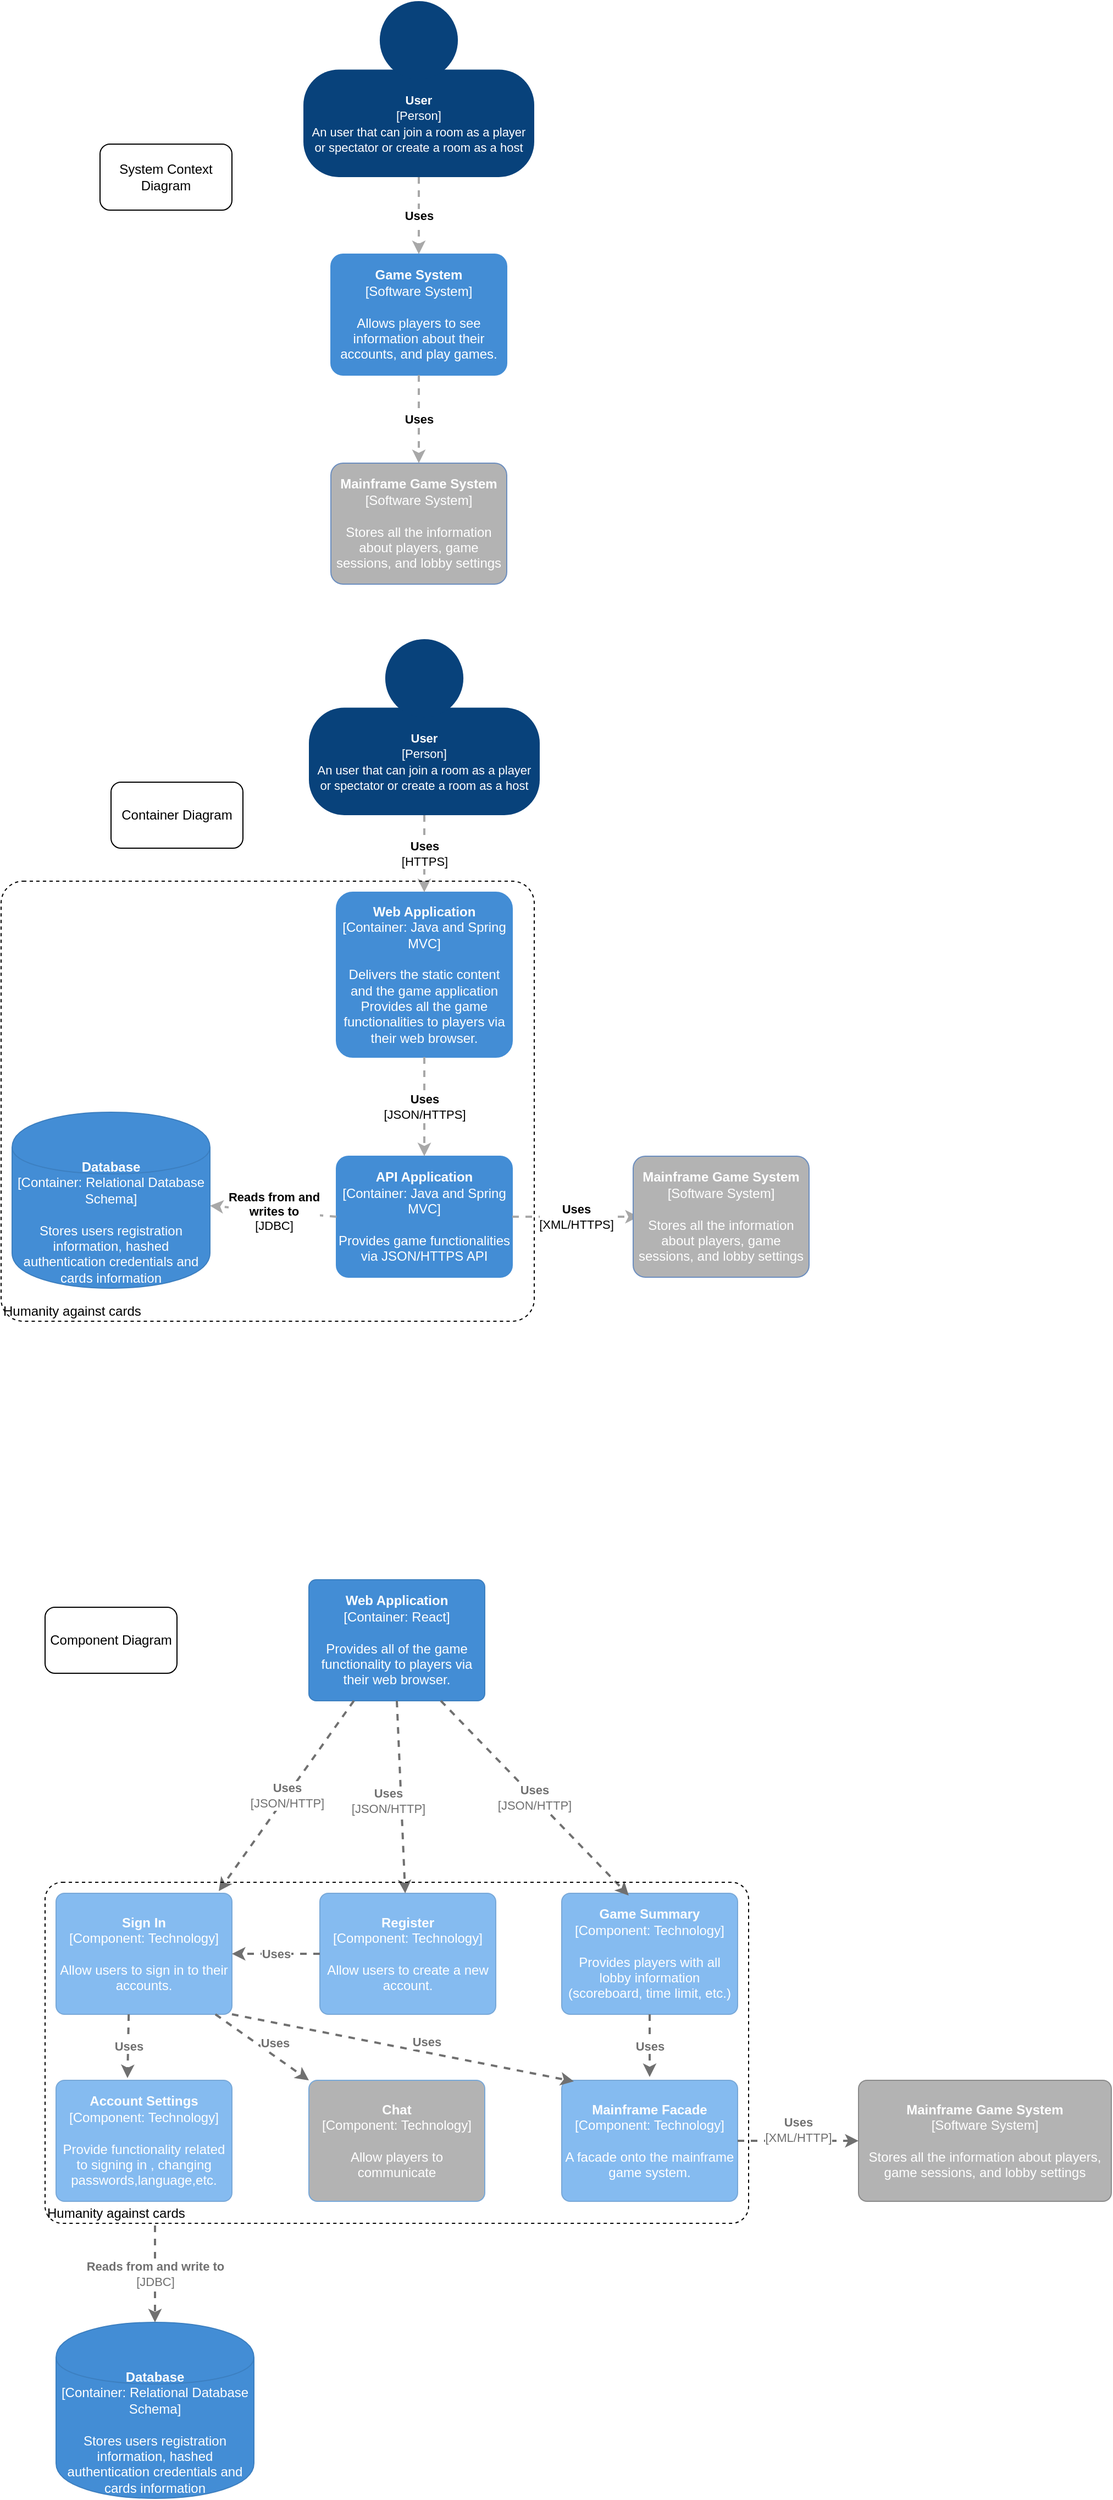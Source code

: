 <mxfile version="12.8.8" type="device"><diagram id="CtuswYuQaxUB18pwy5-l" name="Page-1"><mxGraphModel dx="2272" dy="713" grid="1" gridSize="10" guides="1" tooltips="1" connect="1" arrows="1" fold="1" page="1" pageScale="1" pageWidth="850" pageHeight="1100" math="0" shadow="0"><root><mxCell id="0"/><mxCell id="1" parent="0"/><mxCell id="vuDmTHOEtKxix6zW3OVD-4" value="&lt;div style=&quot;text-align: left&quot;&gt;&lt;div style=&quot;text-align: center&quot;&gt;&lt;b&gt;Uses&lt;/b&gt;&lt;/div&gt;&lt;/div&gt;" style="edgeStyle=none;rounded=0;html=1;jettySize=auto;orthogonalLoop=1;strokeColor=#A8A8A8;strokeWidth=2;fontColor=#000000;jumpStyle=none;dashed=1;exitX=0.5;exitY=1;exitDx=0;exitDy=0;entryX=0.5;entryY=0;entryDx=0;entryDy=0;entryPerimeter=0;" parent="1" source="sBafnKT6pW4wUndgfEBZ-8" target="vuDmTHOEtKxix6zW3OVD-6" edge="1"><mxGeometry width="200" relative="1" as="geometry"><mxPoint x="150" y="180" as="sourcePoint"/><mxPoint x="145" y="270" as="targetPoint"/></mxGeometry></mxCell><mxCell id="vuDmTHOEtKxix6zW3OVD-6" value="&lt;font color=&quot;#ffffff&quot;&gt;&lt;b&gt;Game System&lt;/b&gt;&lt;br&gt;&lt;/font&gt;&lt;div&gt;&lt;font color=&quot;#ffffff&quot;&gt;[Software System]&lt;/font&gt;&lt;/div&gt;&lt;font color=&quot;#ffffff&quot;&gt;&lt;br&gt;&lt;/font&gt;&lt;div&gt;&lt;font color=&quot;#ffffff&quot;&gt;Allows players to see information about their accounts, and play games.&lt;/font&gt;&lt;/div&gt;" style="rounded=1;whiteSpace=wrap;html=1;labelBackgroundColor=none;fillColor=#438DD5;fontColor=#000000;align=center;arcSize=10;strokeColor=#438DD5;points=[[0.25,0,0],[0.5,0,0],[0.75,0,0],[1,0.25,0],[1,0.5,0],[1,0.75,0],[0.75,1,0],[0.5,1,0],[0.25,1,0],[0,0.75,0],[0,0.5,0],[0,0.25,0]];" parent="1" vertex="1"><mxGeometry x="70" y="250" width="160" height="110.0" as="geometry"/></mxCell><mxCell id="vuDmTHOEtKxix6zW3OVD-7" value="&lt;div style=&quot;text-align: left&quot;&gt;&lt;div style=&quot;text-align: center&quot;&gt;&lt;b&gt;Uses&lt;/b&gt;&lt;/div&gt;&lt;/div&gt;" style="edgeStyle=none;rounded=0;html=1;jettySize=auto;orthogonalLoop=1;strokeColor=#A8A8A8;strokeWidth=2;fontColor=#000000;jumpStyle=none;dashed=1;exitX=0.5;exitY=1;exitDx=0;exitDy=0;exitPerimeter=0;entryX=0.5;entryY=0;entryDx=0;entryDy=0;entryPerimeter=0;" parent="1" source="vuDmTHOEtKxix6zW3OVD-6" target="vuDmTHOEtKxix6zW3OVD-8" edge="1"><mxGeometry width="200" relative="1" as="geometry"><mxPoint x="85" y="410" as="sourcePoint"/><mxPoint x="145" y="440" as="targetPoint"/></mxGeometry></mxCell><mxCell id="vuDmTHOEtKxix6zW3OVD-8" value="&lt;font color=&quot;#ffffff&quot;&gt;&lt;b&gt;Mainframe Game System&lt;/b&gt;&lt;br&gt;&lt;/font&gt;&lt;div&gt;&lt;font color=&quot;#ffffff&quot;&gt;[Software System]&lt;/font&gt;&lt;/div&gt;&lt;font color=&quot;#ffffff&quot;&gt;&lt;br&gt;&lt;/font&gt;&lt;div&gt;&lt;font color=&quot;#ffffff&quot;&gt;Stores all the information about players, game sessions, and lobby settings&lt;/font&gt;&lt;/div&gt;" style="rounded=1;whiteSpace=wrap;html=1;labelBackgroundColor=none;fillColor=#B3B3B3;fontColor=#000000;align=center;arcSize=10;strokeColor=#6c8ebf;points=[[0.25,0,0],[0.5,0,0],[0.75,0,0],[1,0.25,0],[1,0.5,0],[1,0.75,0],[0.75,1,0],[0.5,1,0],[0.25,1,0],[0,0.75,0],[0,0.5,0],[0,0.25,0]];" parent="1" vertex="1"><mxGeometry x="70" y="440" width="160" height="110.0" as="geometry"/></mxCell><mxCell id="6Slcp9uT8qT8xmd6qoN7-2" value="&lt;b&gt;Web Application&lt;/b&gt;&lt;br&gt;&lt;div&gt;[Container: Java and Spring MVC&lt;span&gt;]&lt;/span&gt;&lt;/div&gt;&lt;br&gt;&lt;div&gt;Delivers the static content&lt;/div&gt;&lt;div&gt;and the game&amp;nbsp;&lt;span&gt;application&lt;/span&gt;&lt;/div&gt;&lt;div&gt;&lt;span&gt;Provides all the game functionalities to players via their web browser.&lt;/span&gt;&lt;/div&gt;" style="rounded=1;whiteSpace=wrap;html=1;labelBackgroundColor=none;fillColor=#438DD5;fontColor=#FFFFFF;align=center;arcSize=10;strokeColor=#438DD5;points=[[0.25,0,0],[0.5,0,0],[0.75,0,0],[1,0.25,0],[1,0.5,0],[1,0.75,0],[0.75,1,0],[0.5,1,0],[0.25,1,0],[0,0.75,0],[0,0.5,0],[0,0.25,0]];" parent="1" vertex="1"><mxGeometry x="75" y="830" width="160" height="150" as="geometry"/></mxCell><mxCell id="6Slcp9uT8qT8xmd6qoN7-3" value="&lt;span&gt;&lt;b&gt;API Application&lt;/b&gt;&lt;br&gt;[Container: Java and Spring MVC&lt;/span&gt;&lt;span&gt;]&lt;/span&gt;&lt;br&gt;&lt;br&gt;&lt;div&gt;Provides game functionalities via JSON/HTTPS API&lt;/div&gt;" style="rounded=1;whiteSpace=wrap;html=1;labelBackgroundColor=none;fillColor=#438DD5;fontColor=#FFFFFF;align=center;arcSize=10;strokeColor=#438DD5;points=[[0.25,0,0],[0.5,0,0],[0.75,0,0],[1,0.25,0],[1,0.5,0],[1,0.75,0],[0.75,1,0],[0.5,1,0],[0.25,1,0],[0,0.75,0],[0,0.5,0],[0,0.25,0]];" parent="1" vertex="1"><mxGeometry x="75" y="1070" width="160" height="110.0" as="geometry"/></mxCell><mxCell id="6Slcp9uT8qT8xmd6qoN7-5" value="&lt;div style=&quot;text-align: left&quot;&gt;&lt;div style=&quot;text-align: center&quot;&gt;&lt;b&gt;Uses&lt;/b&gt;&lt;/div&gt;&lt;div style=&quot;text-align: center&quot;&gt;[HTTPS]&lt;/div&gt;&lt;/div&gt;" style="edgeStyle=none;rounded=0;html=1;jettySize=auto;orthogonalLoop=1;strokeColor=#A8A8A8;strokeWidth=2;fontColor=#000000;jumpStyle=none;dashed=1;entryX=0.5;entryY=0;entryDx=0;entryDy=0;entryPerimeter=0;" parent="1" target="6Slcp9uT8qT8xmd6qoN7-2" edge="1"><mxGeometry width="200" relative="1" as="geometry"><mxPoint x="155" y="760" as="sourcePoint"/><mxPoint y="840" as="targetPoint"/></mxGeometry></mxCell><mxCell id="6Slcp9uT8qT8xmd6qoN7-7" value="&lt;div style=&quot;text-align: left&quot;&gt;&lt;div style=&quot;text-align: center&quot;&gt;&lt;b&gt;Uses&lt;/b&gt;&lt;/div&gt;&lt;div style=&quot;text-align: center&quot;&gt;[JSON/HTTPS]&lt;/div&gt;&lt;/div&gt;" style="edgeStyle=none;rounded=0;html=1;jettySize=auto;orthogonalLoop=1;strokeColor=#A8A8A8;strokeWidth=2;fontColor=#000000;jumpStyle=none;dashed=1;entryX=0.5;entryY=0;entryDx=0;entryDy=0;entryPerimeter=0;exitX=0.5;exitY=1;exitDx=0;exitDy=0;exitPerimeter=0;" parent="1" source="6Slcp9uT8qT8xmd6qoN7-2" target="6Slcp9uT8qT8xmd6qoN7-3" edge="1"><mxGeometry width="200" relative="1" as="geometry"><mxPoint x="155" y="980" as="sourcePoint"/><mxPoint x="130" y="1050" as="targetPoint"/></mxGeometry></mxCell><mxCell id="6Slcp9uT8qT8xmd6qoN7-8" value="&lt;div style=&quot;text-align: left&quot;&gt;&lt;div style=&quot;text-align: center&quot;&gt;&lt;b&gt;Uses&lt;/b&gt;&lt;/div&gt;&lt;div style=&quot;text-align: center&quot;&gt;[XML/HTTPS]&lt;/div&gt;&lt;/div&gt;" style="edgeStyle=none;rounded=0;html=1;jettySize=auto;orthogonalLoop=1;strokeColor=#A8A8A8;strokeWidth=2;fontColor=#000000;jumpStyle=none;dashed=1;entryX=0;entryY=0.5;entryDx=0;entryDy=0;entryPerimeter=0;exitX=1;exitY=0.5;exitDx=0;exitDy=0;exitPerimeter=0;" parent="1" source="6Slcp9uT8qT8xmd6qoN7-3" edge="1"><mxGeometry width="200" relative="1" as="geometry"><mxPoint x="240" y="1115" as="sourcePoint"/><mxPoint x="350" y="1125" as="targetPoint"/></mxGeometry></mxCell><mxCell id="6Slcp9uT8qT8xmd6qoN7-9" value="&lt;div style=&quot;text-align: left&quot;&gt;&lt;div style=&quot;text-align: center&quot;&gt;&lt;b&gt;Reads from and&lt;/b&gt;&lt;/div&gt;&lt;div style=&quot;text-align: center&quot;&gt;&lt;b&gt;writes to&lt;/b&gt;&lt;/div&gt;&lt;div style=&quot;text-align: center&quot;&gt;[JDBC]&lt;/div&gt;&lt;/div&gt;" style="edgeStyle=none;rounded=0;html=1;jettySize=auto;orthogonalLoop=1;strokeColor=#A8A8A8;strokeWidth=2;fontColor=#000000;jumpStyle=none;dashed=1;exitX=0;exitY=0.5;exitDx=0;exitDy=0;exitPerimeter=0;entryX=1;entryY=0.5;entryDx=0;entryDy=0;entryPerimeter=0;" parent="1" source="6Slcp9uT8qT8xmd6qoN7-3" edge="1"><mxGeometry width="200" relative="1" as="geometry"><mxPoint x="75" y="1109.5" as="sourcePoint"/><mxPoint x="-40" y="1115" as="targetPoint"/></mxGeometry></mxCell><mxCell id="6Slcp9uT8qT8xmd6qoN7-10" value="&lt;div style=&quot;text-align: left&quot;&gt;Humanity against cards&lt;/div&gt;" style="rounded=1;whiteSpace=wrap;html=1;labelBackgroundColor=none;fillColor=none;fontColor=#000000;align=left;arcSize=5;strokeColor=#000000;verticalAlign=bottom;points=[[0.25,0,0],[0.5,0,0],[0.75,0,0],[1,0.25,0],[1,0.5,0],[1,0.75,0],[0.75,1,0],[0.5,1,0],[0.25,1,0],[0,0.75,0],[0,0.5,0],[0,0.25,0]];dashed=1;" parent="1" vertex="1"><mxGeometry x="-230" y="820" width="485" height="400" as="geometry"/></mxCell><object label="&lt;span&gt;&lt;b&gt;Web Application&lt;/b&gt;&lt;/span&gt;&lt;div&gt;[Container:&amp;nbsp;&lt;span&gt;React&lt;/span&gt;&lt;span&gt;]&lt;/span&gt;&lt;/div&gt;&lt;div&gt;&lt;br&gt;&lt;/div&gt;&lt;div&gt;Provides all of the game functionality to players via their web browser.&lt;br&gt;&lt;/div&gt;" placeholders="1" c4Name="Web Application" c4Type="Container" c4Technology="React" c4Description="Provides all of the game functionality to players via their web browser." id="6Slcp9uT8qT8xmd6qoN7-14"><mxCell style="rounded=1;whiteSpace=wrap;html=1;labelBackgroundColor=none;fillColor=#438DD5;fontColor=#ffffff;align=center;arcSize=6;strokeColor=#3c7fc0;" parent="1" vertex="1"><mxGeometry x="50" y="1455" width="160" height="110" as="geometry"/><C4Container as="c4"/></mxCell></object><object label="&lt;span&gt;&lt;b&gt;Sign In&lt;/b&gt;&lt;/span&gt;&lt;div&gt;[Component: T&lt;span&gt;echnology&lt;/span&gt;&lt;span&gt;]&lt;/span&gt;&lt;/div&gt;&lt;div&gt;&lt;br&gt;&lt;/div&gt;&lt;div&gt;Allow users to sign in to their accounts.&lt;/div&gt;" placeholders="1" c4Name="Sign In" c4Type="Component" c4Technology="technology" c4Description="Allow users to sign in to the game." id="6Slcp9uT8qT8xmd6qoN7-16"><mxCell style="rounded=1;whiteSpace=wrap;html=1;labelBackgroundColor=none;fillColor=#85bbf0;fontColor=#FFFFFF;align=center;arcSize=7;strokeColor=#78a8d8;labelBorderColor=none;" parent="1" vertex="1"><mxGeometry x="-180" y="1740" width="160" height="110" as="geometry"/><C4Component as="c4"/></mxCell></object><object label="&lt;span&gt;&lt;b&gt;Register&lt;/b&gt;&lt;/span&gt;&lt;div&gt;[Component: T&lt;span&gt;echnology&lt;/span&gt;&lt;span&gt;]&lt;/span&gt;&lt;/div&gt;&lt;div&gt;&lt;br&gt;&lt;/div&gt;&lt;div&gt;Allow users to create a new account.&lt;/div&gt;" placeholders="1" c4Name="Register" c4Type="Component" c4Technology="technology" c4Description="Allow users to create a new account." id="6Slcp9uT8qT8xmd6qoN7-17"><mxCell style="rounded=1;whiteSpace=wrap;html=1;labelBackgroundColor=none;fillColor=#85bbf0;fontColor=#FFFFFF;align=center;arcSize=7;strokeColor=#78a8d8;labelBorderColor=none;" parent="1" vertex="1"><mxGeometry x="60" y="1740" width="160" height="110" as="geometry"/><C4Component as="c4"/></mxCell></object><object label="&lt;span&gt;&lt;b&gt;Account Settings&lt;/b&gt;&lt;/span&gt;&lt;div&gt;[Component: T&lt;span&gt;echnology&lt;/span&gt;&lt;span&gt;]&lt;/span&gt;&lt;/div&gt;&lt;div&gt;&lt;br&gt;&lt;/div&gt;&lt;div&gt;Provide functionality related to signing in , changing passwords,language,etc.&lt;/div&gt;" placeholders="1" c4Name="Account Settings" c4Type="Component" c4Technology="technology" c4Description="Provide functionality related to signing in , changing passwords,language,etc." id="6Slcp9uT8qT8xmd6qoN7-18"><mxCell style="rounded=1;whiteSpace=wrap;html=1;labelBackgroundColor=none;fillColor=#85bbf0;fontColor=#FFFFFF;align=center;arcSize=7;strokeColor=#78a8d8;labelBorderColor=none;" parent="1" vertex="1"><mxGeometry x="-180" y="1910" width="160" height="110" as="geometry"/><C4Component as="c4"/></mxCell></object><object label="&lt;div style=&quot;text-align: left&quot;&gt;&lt;div style=&quot;text-align: center&quot;&gt;&lt;b&gt;Uses&lt;/b&gt;&lt;/div&gt;&lt;/div&gt;" c4Type="Relationship" c4Description="Uses" c4Technology="" id="6Slcp9uT8qT8xmd6qoN7-19"><mxCell style="edgeStyle=none;rounded=0;html=1;jettySize=auto;orthogonalLoop=1;strokeColor=#707070;strokeWidth=2;fontColor=#707070;jumpStyle=none;dashed=1;exitX=0.413;exitY=1;exitDx=0;exitDy=0;exitPerimeter=0;entryX=0.406;entryY=-0.018;entryDx=0;entryDy=0;entryPerimeter=0;labelBorderColor=none;" parent="1" source="6Slcp9uT8qT8xmd6qoN7-16" target="6Slcp9uT8qT8xmd6qoN7-18" edge="1"><mxGeometry width="160" relative="1" as="geometry"><mxPoint x="130" y="1730" as="sourcePoint"/><mxPoint x="290" y="1730" as="targetPoint"/><Array as="points"/></mxGeometry><C4Relationship as="c4"/></mxCell></object><object label="&lt;div style=&quot;text-align: left&quot;&gt;&lt;div style=&quot;text-align: center&quot;&gt;&lt;b&gt;Uses&lt;/b&gt;&lt;/div&gt;&lt;/div&gt;" c4Type="Relationship" c4Description="Uses" c4Technology="" id="6Slcp9uT8qT8xmd6qoN7-20"><mxCell style="edgeStyle=none;rounded=0;html=1;entryX=1;entryY=0.5;jettySize=auto;orthogonalLoop=1;strokeColor=#707070;strokeWidth=2;fontColor=#707070;jumpStyle=none;dashed=1;exitX=0;exitY=0.5;exitDx=0;exitDy=0;entryDx=0;entryDy=0;labelBorderColor=none;" parent="1" source="6Slcp9uT8qT8xmd6qoN7-17" target="6Slcp9uT8qT8xmd6qoN7-16" edge="1"><mxGeometry width="160" relative="1" as="geometry"><mxPoint x="130" y="1730" as="sourcePoint"/><mxPoint x="290" y="1730" as="targetPoint"/></mxGeometry><C4Relationship as="c4"/></mxCell></object><object label="&lt;span&gt;&lt;b&gt;&lt;font color=&quot;#ffffff&quot;&gt;Mainframe Facade&lt;/font&gt;&lt;/b&gt;&lt;/span&gt;&lt;div&gt;&lt;font color=&quot;#ffffff&quot;&gt;[Component: Te&lt;span&gt;chnology&lt;/span&gt;&lt;span&gt;]&lt;/span&gt;&lt;/font&gt;&lt;/div&gt;&lt;div&gt;&lt;font color=&quot;#ffffff&quot;&gt;&lt;br&gt;&lt;/font&gt;&lt;/div&gt;&lt;div&gt;&lt;font color=&quot;#ffffff&quot;&gt;A facade onto the mainframe game system.&lt;/font&gt;&lt;/div&gt;" placeholders="1" c4Name="Mainframe Facade" c4Type="Component" c4Technology="technology" c4Description="A facade onto the mainframe game system." id="6Slcp9uT8qT8xmd6qoN7-21"><mxCell style="rounded=1;whiteSpace=wrap;html=1;labelBackgroundColor=none;fillColor=#85bbf0;fontColor=#000000;align=center;arcSize=7;strokeColor=#78a8d8;labelBorderColor=none;" parent="1" vertex="1"><mxGeometry x="280" y="1910" width="160" height="110" as="geometry"/><C4Component as="c4"/></mxCell></object><object label="&lt;font color=&quot;#ffffff&quot;&gt;&lt;b&gt;Mainframe Game System&lt;/b&gt;&lt;br&gt;&lt;/font&gt;&lt;div style=&quot;color: rgb(0 , 0 , 0)&quot;&gt;&lt;font color=&quot;#ffffff&quot;&gt;[Software System]&lt;/font&gt;&lt;/div&gt;&lt;font color=&quot;#ffffff&quot;&gt;&lt;br&gt;&lt;/font&gt;&lt;div style=&quot;color: rgb(0 , 0 , 0)&quot;&gt;&lt;font color=&quot;#ffffff&quot;&gt;Stores all the information about players, game sessions, and lobby settings&lt;/font&gt;&lt;/div&gt;" placeholders="1" c4Name="Mainframe Game System" c4Type="SoftwareSystemDependency" c4Description="Stores all the information about players, games,scoreboard etc." id="6Slcp9uT8qT8xmd6qoN7-22"><mxCell style="rounded=1;whiteSpace=wrap;html=1;labelBackgroundColor=none;fillColor=#B3B3B3;fontColor=#ffffff;align=center;arcSize=7;strokeColor=#8a8a8a;" parent="1" vertex="1"><mxGeometry x="550" y="1910" width="230" height="110" as="geometry"/><C4SoftwareSystemDependency as="c4"/></mxCell></object><object label="&lt;div style=&quot;text-align: left&quot;&gt;&lt;div style=&quot;text-align: center&quot;&gt;&lt;b&gt;Uses&lt;/b&gt;&lt;/div&gt;&lt;div style=&quot;text-align: center&quot;&gt;[XML/HTTP]&lt;/div&gt;&lt;/div&gt;" c4Type="Relationship" c4Description="Uses" c4Technology="XML/HTTP" id="6Slcp9uT8qT8xmd6qoN7-23"><mxCell style="edgeStyle=none;rounded=0;html=1;entryX=0;entryY=0.5;jettySize=auto;orthogonalLoop=1;strokeColor=#707070;strokeWidth=2;fontColor=#707070;jumpStyle=none;dashed=1;exitX=1;exitY=0.5;exitDx=0;exitDy=0;entryDx=0;entryDy=0;" parent="1" source="6Slcp9uT8qT8xmd6qoN7-21" target="6Slcp9uT8qT8xmd6qoN7-22" edge="1"><mxGeometry y="10" width="160" relative="1" as="geometry"><mxPoint x="240" y="1850" as="sourcePoint"/><mxPoint x="400" y="1850" as="targetPoint"/><mxPoint as="offset"/></mxGeometry><C4Relationship as="c4"/></mxCell></object><object label="&lt;div style=&quot;text-align: left&quot;&gt;&lt;div style=&quot;text-align: center&quot;&gt;&lt;b&gt;Uses&lt;/b&gt;&lt;/div&gt;&lt;/div&gt;" c4Type="Relationship" c4Description="Uses" c4Technology="technology" id="6Slcp9uT8qT8xmd6qoN7-24"><mxCell style="edgeStyle=none;rounded=0;html=1;entryX=0.069;entryY=0.009;jettySize=auto;orthogonalLoop=1;strokeColor=#707070;strokeWidth=2;fontColor=#707070;jumpStyle=none;dashed=1;exitX=1;exitY=1;exitDx=0;exitDy=0;entryDx=0;entryDy=0;entryPerimeter=0;labelBorderColor=none;" parent="1" source="6Slcp9uT8qT8xmd6qoN7-16" target="6Slcp9uT8qT8xmd6qoN7-21" edge="1"><mxGeometry x="0.125" y="10" width="160" relative="1" as="geometry"><mxPoint x="-50" y="1880" as="sourcePoint"/><mxPoint x="110" y="1880" as="targetPoint"/><Array as="points"/><mxPoint as="offset"/></mxGeometry><C4Relationship as="c4"/></mxCell></object><object label="&lt;span&gt;&lt;b&gt;&lt;font color=&quot;#ffffff&quot;&gt;Game Summary&lt;/font&gt;&lt;/b&gt;&lt;/span&gt;&lt;div&gt;&lt;font color=&quot;#ffffff&quot;&gt;[Component: T&lt;span&gt;echnology&lt;/span&gt;&lt;span&gt;]&lt;/span&gt;&lt;/font&gt;&lt;/div&gt;&lt;div&gt;&lt;font color=&quot;#ffffff&quot;&gt;&lt;br&gt;&lt;/font&gt;&lt;/div&gt;&lt;div&gt;&lt;font color=&quot;#ffffff&quot;&gt;Provides players with all lobby information (scoreboard, time limit, etc.)&lt;/font&gt;&lt;/div&gt;" placeholders="1" c4Name="Game Summary" c4Type="Component" c4Technology="technology" c4Description="Provides players with a general scoreboard" id="6Slcp9uT8qT8xmd6qoN7-25"><mxCell style="rounded=1;whiteSpace=wrap;html=1;labelBackgroundColor=none;fillColor=#85bbf0;fontColor=#000000;align=center;arcSize=7;strokeColor=#78a8d8;labelBorderColor=none;" parent="1" vertex="1"><mxGeometry x="280" y="1740" width="160" height="110" as="geometry"/><C4Component as="c4"/></mxCell></object><object label="&lt;div style=&quot;text-align: left&quot;&gt;&lt;div style=&quot;text-align: center&quot;&gt;&lt;b&gt;Uses&lt;/b&gt;&lt;/div&gt;&lt;/div&gt;" c4Type="Relationship" c4Description="Description" c4Technology="technology" id="6Slcp9uT8qT8xmd6qoN7-26"><mxCell style="edgeStyle=none;rounded=0;html=1;jettySize=auto;orthogonalLoop=1;strokeColor=#707070;strokeWidth=2;fontColor=#707070;jumpStyle=none;dashed=1;exitX=0.5;exitY=1;exitDx=0;exitDy=0;labelBorderColor=none;" parent="1" source="6Slcp9uT8qT8xmd6qoN7-25" edge="1"><mxGeometry width="160" relative="1" as="geometry"><mxPoint x="270" y="1900" as="sourcePoint"/><mxPoint x="360" y="1907" as="targetPoint"/></mxGeometry><C4Relationship as="c4"/></mxCell></object><object label="&lt;div style=&quot;text-align: left&quot;&gt;&lt;div style=&quot;text-align: center&quot;&gt;&lt;b&gt;Uses&lt;/b&gt;&lt;/div&gt;&lt;div style=&quot;text-align: center&quot;&gt;[JSON/HTTP]&lt;/div&gt;&lt;/div&gt;" c4Type="Relationship" c4Description="Uses" c4Technology="JSON/HTTP" id="6Slcp9uT8qT8xmd6qoN7-27"><mxCell style="edgeStyle=none;rounded=0;html=1;entryX=0.925;entryY=-0.018;jettySize=auto;orthogonalLoop=1;strokeColor=#707070;strokeWidth=2;fontColor=#707070;jumpStyle=none;dashed=1;entryDx=0;entryDy=0;entryPerimeter=0;" parent="1" source="6Slcp9uT8qT8xmd6qoN7-14" target="6Slcp9uT8qT8xmd6qoN7-16" edge="1"><mxGeometry width="160" relative="1" as="geometry"><mxPoint x="154.08" y="1679.01" as="sourcePoint"/><mxPoint x="290" y="1730" as="targetPoint"/></mxGeometry><C4Relationship as="c4"/></mxCell></object><object label="&lt;div style=&quot;text-align: left&quot;&gt;&lt;div style=&quot;text-align: center&quot;&gt;&lt;b&gt;Uses&lt;/b&gt;&lt;/div&gt;&lt;div style=&quot;text-align: center&quot;&gt;[JSON/HTTP]&lt;/div&gt;&lt;/div&gt;" c4Type="Relationship" c4Description="Uses" c4Technology="JSON/HTTP" id="6Slcp9uT8qT8xmd6qoN7-28"><mxCell style="edgeStyle=none;rounded=0;html=1;jettySize=auto;orthogonalLoop=1;strokeColor=#707070;strokeWidth=2;fontColor=#707070;jumpStyle=none;dashed=1;exitX=0.5;exitY=1;exitDx=0;exitDy=0;" parent="1" source="6Slcp9uT8qT8xmd6qoN7-14" target="6Slcp9uT8qT8xmd6qoN7-17" edge="1"><mxGeometry x="0.034" y="-12" width="160" relative="1" as="geometry"><mxPoint x="176.96" y="1681.98" as="sourcePoint"/><mxPoint x="290" y="1730" as="targetPoint"/><mxPoint as="offset"/></mxGeometry><C4Relationship as="c4"/></mxCell></object><object label="&lt;div style=&quot;text-align: left&quot;&gt;&lt;div style=&quot;text-align: center&quot;&gt;&lt;b&gt;Uses&lt;/b&gt;&lt;/div&gt;&lt;div style=&quot;text-align: center&quot;&gt;[JSON/HTTP]&lt;/div&gt;&lt;/div&gt;" c4Type="Relationship" c4Description="Uses" c4Technology="JSON/HTTP" id="6Slcp9uT8qT8xmd6qoN7-29"><mxCell style="edgeStyle=none;rounded=0;html=1;entryX=0.381;entryY=0.018;jettySize=auto;orthogonalLoop=1;strokeColor=#707070;strokeWidth=2;fontColor=#707070;jumpStyle=none;dashed=1;entryDx=0;entryDy=0;entryPerimeter=0;exitX=0.75;exitY=1;exitDx=0;exitDy=0;" parent="1" source="6Slcp9uT8qT8xmd6qoN7-14" target="6Slcp9uT8qT8xmd6qoN7-25" edge="1"><mxGeometry width="160" relative="1" as="geometry"><mxPoint x="160" y="1670" as="sourcePoint"/><mxPoint x="290" y="1730" as="targetPoint"/></mxGeometry><C4Relationship as="c4"/></mxCell></object><object label="&lt;b&gt;Database&lt;/b&gt;&lt;br&gt;&lt;div&gt;[Container: Relational Database Schema]&lt;/div&gt;&lt;br&gt;&lt;div&gt;Stores users registration information, hashed authentication credentials and cards information&lt;/div&gt;" placeholders="1" c4Type="Database" c4Technology="Relational Database Schema" c4Description="Store user registration information" id="6Slcp9uT8qT8xmd6qoN7-30"><mxCell style="shape=cylinder;whiteSpace=wrap;html=1;boundedLbl=1;rounded=0;labelBackgroundColor=none;fillColor=#438dd5;fontSize=12;fontColor=#ffffff;align=center;strokeColor=#3c7fc0;" parent="1" vertex="1"><mxGeometry x="-180" y="2130" width="180" height="160" as="geometry"/><C4Database as="c4"/></mxCell></object><object label="&lt;div style=&quot;text-align: left&quot;&gt;&lt;div style=&quot;text-align: center&quot;&gt;&lt;b&gt;Reads from and write to&lt;/b&gt;&lt;/div&gt;&lt;div style=&quot;text-align: center&quot;&gt;[JDBC]&lt;/div&gt;&lt;/div&gt;" c4Type="Relationship" c4Description="Reads from and write to" c4Technology="JDBC" id="6Slcp9uT8qT8xmd6qoN7-33"><mxCell style="edgeStyle=none;rounded=0;html=1;entryX=0.5;entryY=0;jettySize=auto;orthogonalLoop=1;strokeColor=#707070;strokeWidth=2;fontColor=#707070;jumpStyle=none;dashed=1;entryDx=0;entryDy=0;" parent="1" target="6Slcp9uT8qT8xmd6qoN7-30" edge="1"><mxGeometry width="160" relative="1" as="geometry"><mxPoint x="-90" y="2042" as="sourcePoint"/><mxPoint x="-30" y="2090" as="targetPoint"/></mxGeometry><C4Relationship as="c4"/></mxCell></object><object label="&lt;span&gt;&lt;b&gt;&lt;font color=&quot;#ffffff&quot;&gt;Chat&lt;/font&gt;&lt;/b&gt;&lt;/span&gt;&lt;div&gt;&lt;font color=&quot;#ffffff&quot;&gt;[Component: T&lt;span&gt;echnology&lt;/span&gt;&lt;span&gt;]&lt;/span&gt;&lt;/font&gt;&lt;/div&gt;&lt;div&gt;&lt;font color=&quot;#ffffff&quot;&gt;&lt;br&gt;&lt;/font&gt;&lt;/div&gt;&lt;div&gt;&lt;font color=&quot;#ffffff&quot;&gt;Allow players to communicate&lt;/font&gt;&lt;/div&gt;" placeholders="1" c4Name="Chat" c4Type="Component" c4Technology="technology" c4Description="Allow players to comunicate" id="6Slcp9uT8qT8xmd6qoN7-34"><mxCell style="rounded=1;whiteSpace=wrap;html=1;labelBackgroundColor=none;fillColor=#B3B3B3;fontColor=#000000;align=center;arcSize=7;strokeColor=#78a8d8;" parent="1" vertex="1"><mxGeometry x="50" y="1910" width="160" height="110" as="geometry"/><C4Component as="c4"/></mxCell></object><object label="&lt;div style=&quot;text-align: left&quot;&gt;&lt;div style=&quot;text-align: center&quot;&gt;&lt;b&gt;Uses&lt;/b&gt;&lt;/div&gt;&lt;/div&gt;" c4Type="Relationship" c4Description="Description" c4Technology="technology" id="6Slcp9uT8qT8xmd6qoN7-35"><mxCell style="edgeStyle=none;rounded=0;html=1;entryX=0;entryY=0;jettySize=auto;orthogonalLoop=1;strokeColor=#707070;strokeWidth=2;fontColor=#707070;jumpStyle=none;dashed=1;exitX=0.906;exitY=1;exitDx=0;exitDy=0;exitPerimeter=0;entryDx=0;entryDy=0;" parent="1" source="6Slcp9uT8qT8xmd6qoN7-16" target="6Slcp9uT8qT8xmd6qoN7-34" edge="1"><mxGeometry x="0.125" y="10" width="160" relative="1" as="geometry"><mxPoint x="-110" y="1890" as="sourcePoint"/><mxPoint x="50" y="1890" as="targetPoint"/><mxPoint as="offset"/></mxGeometry><C4Relationship as="c4"/></mxCell></object><mxCell id="6Slcp9uT8qT8xmd6qoN7-39" value="System Context Diagram" style="rounded=1;whiteSpace=wrap;html=1;" parent="1" vertex="1"><mxGeometry x="-140" y="150" width="120" height="60" as="geometry"/></mxCell><mxCell id="6Slcp9uT8qT8xmd6qoN7-40" value="Container Diagram" style="rounded=1;whiteSpace=wrap;html=1;" parent="1" vertex="1"><mxGeometry x="-130" y="730" width="120" height="60" as="geometry"/></mxCell><mxCell id="6Slcp9uT8qT8xmd6qoN7-41" value="Component Diagram" style="rounded=1;whiteSpace=wrap;html=1;" parent="1" vertex="1"><mxGeometry x="-190" y="1480" width="120" height="60" as="geometry"/></mxCell><mxCell id="sBafnKT6pW4wUndgfEBZ-7" value="" style="group;rounded=0;labelBackgroundColor=none;fillColor=none;fontColor=#ffffff;align=center;html=1;" vertex="1" connectable="0" parent="1"><mxGeometry x="45" y="20" width="210" height="160" as="geometry"/><C4Person as="c4"/></mxCell><object label="&lt;font style=&quot;font-size: 11px&quot;&gt;&lt;span style=&quot;white-space: nowrap&quot;&gt;&lt;b&gt;User&lt;br&gt;&lt;/b&gt;[Person]&lt;br&gt;&lt;/span&gt;&lt;span style=&quot;white-space: nowrap&quot;&gt;An user that can&amp;nbsp;&lt;/span&gt;&lt;span style=&quot;white-space: nowrap&quot;&gt;join a room as&amp;nbsp;a player &lt;br&gt;or&amp;nbsp;&lt;/span&gt;&lt;font style=&quot;white-space: nowrap&quot;&gt;spectator&amp;nbsp;&lt;/font&gt;&lt;font style=&quot;white-space: nowrap&quot;&gt;or create a room as a hos&lt;/font&gt;&lt;span style=&quot;white-space: nowrap&quot;&gt;t&lt;/span&gt;&lt;span style=&quot;white-space: nowrap&quot;&gt;&lt;br&gt;&lt;/span&gt;&lt;/font&gt;" placeholders="1" c4Name="name" c4Type="body" c4Description="Description" id="sBafnKT6pW4wUndgfEBZ-8"><mxCell style="rounded=1;whiteSpace=wrap;html=1;labelBackgroundColor=none;fillColor=#08427b;fontColor=#ffffff;align=center;arcSize=33;strokeColor=3c7fc0;" vertex="1" parent="sBafnKT6pW4wUndgfEBZ-7"><mxGeometry y="62.222" width="210" height="97.778" as="geometry"/><C4Person as="c4"/></mxCell></object><mxCell id="sBafnKT6pW4wUndgfEBZ-9" value="" style="ellipse;whiteSpace=wrap;html=1;aspect=fixed;rounded=0;labelBackgroundColor=none;fillColor=#08427b;fontSize=12;fontColor=#ffffff;align=center;strokeColor=3c7fc0;" vertex="1" parent="sBafnKT6pW4wUndgfEBZ-7"><mxGeometry x="69.44" width="71.111" height="71.111" as="geometry"/><C4Person as="c4"/></mxCell><mxCell id="sBafnKT6pW4wUndgfEBZ-10" value="" style="group;rounded=0;labelBackgroundColor=none;fillColor=none;fontColor=#ffffff;align=center;html=1;" vertex="1" connectable="0" parent="1"><mxGeometry x="50" y="600" width="210" height="160" as="geometry"/><C4Person as="c4"/></mxCell><object label="&lt;font style=&quot;font-size: 11px&quot;&gt;&lt;span style=&quot;white-space: nowrap&quot;&gt;&lt;b&gt;User&lt;br&gt;&lt;/b&gt;[Person]&lt;br&gt;&lt;/span&gt;&lt;span style=&quot;white-space: nowrap&quot;&gt;An user that can&amp;nbsp;&lt;/span&gt;&lt;span style=&quot;white-space: nowrap&quot;&gt;join a room as&amp;nbsp;a player &lt;br&gt;or&amp;nbsp;&lt;/span&gt;&lt;font style=&quot;white-space: nowrap&quot;&gt;spectator&amp;nbsp;&lt;/font&gt;&lt;font style=&quot;white-space: nowrap&quot;&gt;or create a room as a hos&lt;/font&gt;&lt;span style=&quot;white-space: nowrap&quot;&gt;t&lt;/span&gt;&lt;span style=&quot;white-space: nowrap&quot;&gt;&lt;br&gt;&lt;/span&gt;&lt;/font&gt;" placeholders="1" c4Name="name" c4Type="body" c4Description="Description" id="sBafnKT6pW4wUndgfEBZ-11"><mxCell style="rounded=1;whiteSpace=wrap;html=1;labelBackgroundColor=none;fillColor=#08427b;fontColor=#ffffff;align=center;arcSize=33;strokeColor=3c7fc0;" vertex="1" parent="sBafnKT6pW4wUndgfEBZ-10"><mxGeometry y="62.222" width="210" height="97.778" as="geometry"/><C4Person as="c4"/></mxCell></object><mxCell id="sBafnKT6pW4wUndgfEBZ-12" value="" style="ellipse;whiteSpace=wrap;html=1;aspect=fixed;rounded=0;labelBackgroundColor=none;fillColor=#08427b;fontSize=12;fontColor=#ffffff;align=center;strokeColor=3c7fc0;" vertex="1" parent="sBafnKT6pW4wUndgfEBZ-10"><mxGeometry x="69.44" width="71.111" height="71.111" as="geometry"/><C4Person as="c4"/></mxCell><mxCell id="sBafnKT6pW4wUndgfEBZ-16" value="&lt;font color=&quot;#ffffff&quot;&gt;&lt;b&gt;Mainframe Game System&lt;/b&gt;&lt;br&gt;&lt;/font&gt;&lt;div&gt;&lt;font color=&quot;#ffffff&quot;&gt;[Software System]&lt;/font&gt;&lt;/div&gt;&lt;font color=&quot;#ffffff&quot;&gt;&lt;br&gt;&lt;/font&gt;&lt;div&gt;&lt;font color=&quot;#ffffff&quot;&gt;Stores all the information about players, game sessions, and lobby settings&lt;/font&gt;&lt;/div&gt;" style="rounded=1;whiteSpace=wrap;html=1;labelBackgroundColor=none;fillColor=#B3B3B3;fontColor=#000000;align=center;arcSize=10;strokeColor=#6c8ebf;points=[[0.25,0,0],[0.5,0,0],[0.75,0,0],[1,0.25,0],[1,0.5,0],[1,0.75,0],[0.75,1,0],[0.5,1,0],[0.25,1,0],[0,0.75,0],[0,0.5,0],[0,0.25,0]];" vertex="1" parent="1"><mxGeometry x="345" y="1070" width="160" height="110.0" as="geometry"/></mxCell><object label="&lt;b&gt;Database&lt;/b&gt;&lt;br&gt;&lt;div&gt;[Container: Relational Database Schema]&lt;/div&gt;&lt;br&gt;&lt;div&gt;Stores users registration information, hashed authentication credentials and cards information&lt;/div&gt;" placeholders="1" c4Type="Database" c4Technology="Relational Database Schema" c4Description="Store user registration information" id="sBafnKT6pW4wUndgfEBZ-17"><mxCell style="shape=cylinder;whiteSpace=wrap;html=1;boundedLbl=1;rounded=0;labelBackgroundColor=none;fillColor=#438dd5;fontSize=12;fontColor=#ffffff;align=center;strokeColor=#3c7fc0;" vertex="1" parent="1"><mxGeometry x="-220" y="1030" width="180" height="160" as="geometry"/><C4Database as="c4"/></mxCell></object><mxCell id="sBafnKT6pW4wUndgfEBZ-18" value="&lt;div style=&quot;text-align: left&quot;&gt;Humanity against cards&lt;/div&gt;" style="rounded=1;whiteSpace=wrap;html=1;labelBackgroundColor=none;fillColor=none;fontColor=#000000;align=left;arcSize=5;strokeColor=#000000;verticalAlign=bottom;points=[[0.25,0,0],[0.5,0,0],[0.75,0,0],[1,0.25,0],[1,0.5,0],[1,0.75,0],[0.75,1,0],[0.5,1,0],[0.25,1,0],[0,0.75,0],[0,0.5,0],[0,0.25,0]];dashed=1;" vertex="1" parent="1"><mxGeometry x="-190" y="1730" width="640" height="310" as="geometry"/></mxCell></root></mxGraphModel></diagram></mxfile>